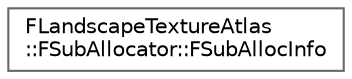 digraph "Graphical Class Hierarchy"
{
 // INTERACTIVE_SVG=YES
 // LATEX_PDF_SIZE
  bgcolor="transparent";
  edge [fontname=Helvetica,fontsize=10,labelfontname=Helvetica,labelfontsize=10];
  node [fontname=Helvetica,fontsize=10,shape=box,height=0.2,width=0.4];
  rankdir="LR";
  Node0 [id="Node000000",label="FLandscapeTextureAtlas\l::FSubAllocator::FSubAllocInfo",height=0.2,width=0.4,color="grey40", fillcolor="white", style="filled",URL="$dd/d53/structFLandscapeTextureAtlas_1_1FSubAllocator_1_1FSubAllocInfo.html",tooltip=" "];
}
